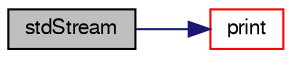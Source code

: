 digraph "stdStream"
{
  bgcolor="transparent";
  edge [fontname="FreeSans",fontsize="10",labelfontname="FreeSans",labelfontsize="10"];
  node [fontname="FreeSans",fontsize="10",shape=record];
  rankdir="LR";
  Node10220 [label="stdStream",height=0.2,width=0.4,color="black", fillcolor="grey75", style="filled", fontcolor="black"];
  Node10220 -> Node10221 [color="midnightblue",fontsize="10",style="solid",fontname="FreeSans"];
  Node10221 [label="print",height=0.2,width=0.4,color="red",URL="$a26286.html#aa61247f481294e0822e293753513bd29",tooltip="Print description of IOstream to Ostream. "];
}

